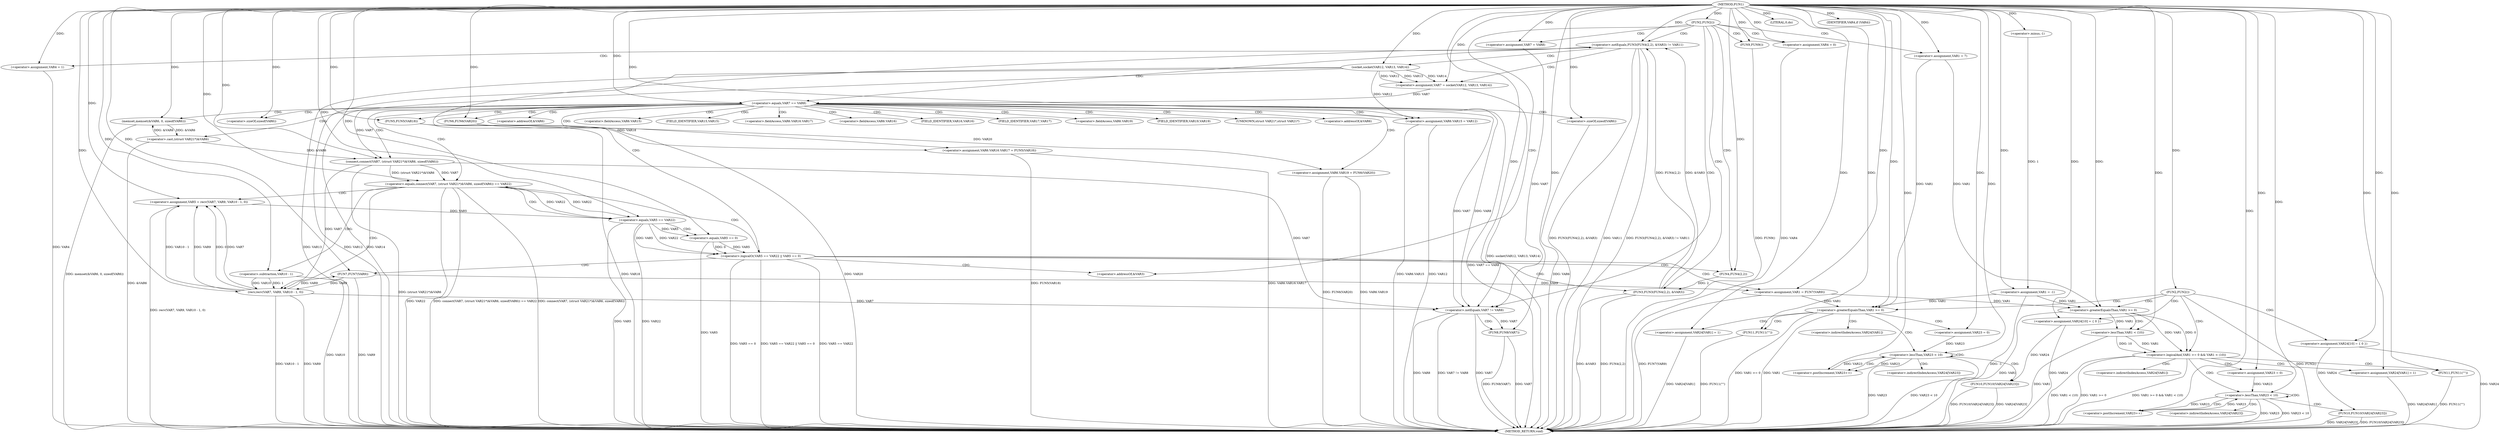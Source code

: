 digraph FUN1 {  
"1000100" [label = "(METHOD,FUN1)" ]
"1000304" [label = "(METHOD_RETURN,void)" ]
"1000103" [label = "(<operator>.assignment,VAR1 = -1)" ]
"1000105" [label = "(<operator>.minus,-1)" ]
"1000108" [label = "(FUN2,FUN2())" ]
"1000113" [label = "(<operator>.assignment,VAR4 = 0)" ]
"1000119" [label = "(<operator>.assignment,VAR7 = VAR8)" ]
"1000126" [label = "(<operator>.notEquals,FUN3(FUN4(2,2), &VAR3) != VAR11)" ]
"1000127" [label = "(FUN3,FUN3(FUN4(2,2), &VAR3))" ]
"1000128" [label = "(FUN4,FUN4(2,2))" ]
"1000136" [label = "(<operator>.assignment,VAR4 = 1)" ]
"1000139" [label = "(<operator>.assignment,VAR7 = socket(VAR12, VAR13, VAR14))" ]
"1000141" [label = "(socket,socket(VAR12, VAR13, VAR14))" ]
"1000146" [label = "(<operator>.equals,VAR7 == VAR8)" ]
"1000151" [label = "(memset,memset(&VAR6, 0, sizeof(VAR6)))" ]
"1000155" [label = "(<operator>.sizeOf,sizeof(VAR6))" ]
"1000157" [label = "(<operator>.assignment,VAR6.VAR15 = VAR12)" ]
"1000162" [label = "(<operator>.assignment,VAR6.VAR16.VAR17 = FUN5(VAR18))" ]
"1000168" [label = "(FUN5,FUN5(VAR18))" ]
"1000170" [label = "(<operator>.assignment,VAR6.VAR19 = FUN6(VAR20))" ]
"1000174" [label = "(FUN6,FUN6(VAR20))" ]
"1000177" [label = "(<operator>.equals,connect(VAR7, (struct VAR21*)&VAR6, sizeof(VAR6)) == VAR22)" ]
"1000178" [label = "(connect,connect(VAR7, (struct VAR21*)&VAR6, sizeof(VAR6)))" ]
"1000180" [label = "(<operator>.cast,(struct VAR21*)&VAR6)" ]
"1000184" [label = "(<operator>.sizeOf,sizeof(VAR6))" ]
"1000189" [label = "(<operator>.assignment,VAR5 = recv(VAR7, VAR9, VAR10 - 1, 0))" ]
"1000191" [label = "(recv,recv(VAR7, VAR9, VAR10 - 1, 0))" ]
"1000194" [label = "(<operator>.subtraction,VAR10 - 1)" ]
"1000199" [label = "(<operator>.logicalOr,VAR5 == VAR22 || VAR5 == 0)" ]
"1000200" [label = "(<operator>.equals,VAR5 == VAR22)" ]
"1000203" [label = "(<operator>.equals,VAR5 == 0)" ]
"1000208" [label = "(<operator>.assignment,VAR1 = FUN7(VAR9))" ]
"1000210" [label = "(FUN7,FUN7(VAR9))" ]
"1000212" [label = "(LITERAL,0,do)" ]
"1000214" [label = "(<operator>.notEquals,VAR7 != VAR8)" ]
"1000218" [label = "(FUN8,FUN8(VAR7))" ]
"1000221" [label = "(IDENTIFIER,VAR4,if (VAR4))" ]
"1000223" [label = "(FUN9,FUN9())" ]
"1000226" [label = "(<operator>.assignment,VAR1 = 7)" ]
"1000230" [label = "(FUN2,FUN2())" ]
"1000235" [label = "(<operator>.assignment,VAR24[10] = { 0 })" ]
"1000238" [label = "(<operator>.greaterEqualsThan,VAR1 >= 0)" ]
"1000242" [label = "(<operator>.assignment,VAR24[VAR1] = 1)" ]
"1000248" [label = "(<operator>.assignment,VAR23 = 0)" ]
"1000251" [label = "(<operator>.lessThan,VAR23 < 10)" ]
"1000254" [label = "(<operator>.postIncrement,VAR23++)" ]
"1000257" [label = "(FUN10,FUN10(VAR24[VAR23]))" ]
"1000263" [label = "(FUN11,FUN11(\"\"))" ]
"1000270" [label = "(<operator>.assignment,VAR24[10] = { 0 })" ]
"1000273" [label = "(<operator>.logicalAnd,VAR1 >= 0 && VAR1 < (10))" ]
"1000274" [label = "(<operator>.greaterEqualsThan,VAR1 >= 0)" ]
"1000277" [label = "(<operator>.lessThan,VAR1 < (10))" ]
"1000281" [label = "(<operator>.assignment,VAR24[VAR1] = 1)" ]
"1000287" [label = "(<operator>.assignment,VAR23 = 0)" ]
"1000290" [label = "(<operator>.lessThan,VAR23 < 10)" ]
"1000293" [label = "(<operator>.postIncrement,VAR23++)" ]
"1000296" [label = "(FUN10,FUN10(VAR24[VAR23]))" ]
"1000302" [label = "(FUN11,FUN11(\"\"))" ]
"1000131" [label = "(<operator>.addressOf,&VAR3)" ]
"1000152" [label = "(<operator>.addressOf,&VAR6)" ]
"1000158" [label = "(<operator>.fieldAccess,VAR6.VAR15)" ]
"1000160" [label = "(FIELD_IDENTIFIER,VAR15,VAR15)" ]
"1000163" [label = "(<operator>.fieldAccess,VAR6.VAR16.VAR17)" ]
"1000164" [label = "(<operator>.fieldAccess,VAR6.VAR16)" ]
"1000166" [label = "(FIELD_IDENTIFIER,VAR16,VAR16)" ]
"1000167" [label = "(FIELD_IDENTIFIER,VAR17,VAR17)" ]
"1000171" [label = "(<operator>.fieldAccess,VAR6.VAR19)" ]
"1000173" [label = "(FIELD_IDENTIFIER,VAR19,VAR19)" ]
"1000181" [label = "(UNKNOWN,struct VAR21*,struct VAR21*)" ]
"1000182" [label = "(<operator>.addressOf,&VAR6)" ]
"1000243" [label = "(<operator>.indirectIndexAccess,VAR24[VAR1])" ]
"1000258" [label = "(<operator>.indirectIndexAccess,VAR24[VAR23])" ]
"1000282" [label = "(<operator>.indirectIndexAccess,VAR24[VAR1])" ]
"1000297" [label = "(<operator>.indirectIndexAccess,VAR24[VAR23])" ]
  "1000141" -> "1000304"  [ label = "DDG: VAR12"] 
  "1000184" -> "1000304"  [ label = "DDG: VAR6"] 
  "1000126" -> "1000304"  [ label = "DDG: FUN3(FUN4(2,2), &VAR3)"] 
  "1000126" -> "1000304"  [ label = "DDG: VAR11"] 
  "1000296" -> "1000304"  [ label = "DDG: VAR24[VAR23]"] 
  "1000127" -> "1000304"  [ label = "DDG: FUN4(2,2)"] 
  "1000180" -> "1000304"  [ label = "DDG: &VAR6"] 
  "1000177" -> "1000304"  [ label = "DDG: connect(VAR7, (struct VAR21*)&VAR6, sizeof(VAR6))"] 
  "1000162" -> "1000304"  [ label = "DDG: FUN5(VAR18)"] 
  "1000177" -> "1000304"  [ label = "DDG: VAR22"] 
  "1000126" -> "1000304"  [ label = "DDG: FUN3(FUN4(2,2), &VAR3) != VAR11"] 
  "1000290" -> "1000304"  [ label = "DDG: VAR23"] 
  "1000251" -> "1000304"  [ label = "DDG: VAR23 < 10"] 
  "1000191" -> "1000304"  [ label = "DDG: VAR10 - 1"] 
  "1000200" -> "1000304"  [ label = "DDG: VAR5"] 
  "1000223" -> "1000304"  [ label = "DDG: FUN9()"] 
  "1000281" -> "1000304"  [ label = "DDG: VAR24[VAR1]"] 
  "1000208" -> "1000304"  [ label = "DDG: FUN7(VAR9)"] 
  "1000235" -> "1000304"  [ label = "DDG: VAR24"] 
  "1000151" -> "1000304"  [ label = "DDG: memset(&VAR6, 0, sizeof(VAR6))"] 
  "1000238" -> "1000304"  [ label = "DDG: VAR1"] 
  "1000274" -> "1000304"  [ label = "DDG: VAR1"] 
  "1000290" -> "1000304"  [ label = "DDG: VAR23 < 10"] 
  "1000168" -> "1000304"  [ label = "DDG: VAR18"] 
  "1000199" -> "1000304"  [ label = "DDG: VAR5 == VAR22"] 
  "1000214" -> "1000304"  [ label = "DDG: VAR8"] 
  "1000296" -> "1000304"  [ label = "DDG: FUN10(VAR24[VAR23])"] 
  "1000103" -> "1000304"  [ label = "DDG: -1"] 
  "1000218" -> "1000304"  [ label = "DDG: VAR7"] 
  "1000214" -> "1000304"  [ label = "DDG: VAR7 != VAR8"] 
  "1000238" -> "1000304"  [ label = "DDG: VAR1 >= 0"] 
  "1000113" -> "1000304"  [ label = "DDG: VAR4"] 
  "1000139" -> "1000304"  [ label = "DDG: socket(VAR12, VAR13, VAR14)"] 
  "1000194" -> "1000304"  [ label = "DDG: VAR10"] 
  "1000251" -> "1000304"  [ label = "DDG: VAR23"] 
  "1000141" -> "1000304"  [ label = "DDG: VAR14"] 
  "1000157" -> "1000304"  [ label = "DDG: VAR6.VAR15"] 
  "1000189" -> "1000304"  [ label = "DDG: recv(VAR7, VAR9, VAR10 - 1, 0)"] 
  "1000273" -> "1000304"  [ label = "DDG: VAR1 >= 0"] 
  "1000263" -> "1000304"  [ label = "DDG: FUN11(\"\")"] 
  "1000178" -> "1000304"  [ label = "DDG: (struct VAR21*)&VAR6"] 
  "1000218" -> "1000304"  [ label = "DDG: FUN8(VAR7)"] 
  "1000199" -> "1000304"  [ label = "DDG: VAR5 == 0"] 
  "1000257" -> "1000304"  [ label = "DDG: VAR24[VAR23]"] 
  "1000302" -> "1000304"  [ label = "DDG: FUN11(\"\")"] 
  "1000277" -> "1000304"  [ label = "DDG: VAR1"] 
  "1000199" -> "1000304"  [ label = "DDG: VAR5 == VAR22 || VAR5 == 0"] 
  "1000273" -> "1000304"  [ label = "DDG: VAR1 >= 0 && VAR1 < (10)"] 
  "1000191" -> "1000304"  [ label = "DDG: VAR9"] 
  "1000210" -> "1000304"  [ label = "DDG: VAR9"] 
  "1000273" -> "1000304"  [ label = "DDG: VAR1 < (10)"] 
  "1000170" -> "1000304"  [ label = "DDG: VAR6.VAR19"] 
  "1000141" -> "1000304"  [ label = "DDG: VAR13"] 
  "1000230" -> "1000304"  [ label = "DDG: FUN2()"] 
  "1000214" -> "1000304"  [ label = "DDG: VAR7"] 
  "1000177" -> "1000304"  [ label = "DDG: connect(VAR7, (struct VAR21*)&VAR6, sizeof(VAR6)) == VAR22"] 
  "1000257" -> "1000304"  [ label = "DDG: FUN10(VAR24[VAR23])"] 
  "1000162" -> "1000304"  [ label = "DDG: VAR6.VAR16.VAR17"] 
  "1000146" -> "1000304"  [ label = "DDG: VAR7 == VAR8"] 
  "1000157" -> "1000304"  [ label = "DDG: VAR12"] 
  "1000270" -> "1000304"  [ label = "DDG: VAR24"] 
  "1000170" -> "1000304"  [ label = "DDG: FUN6(VAR20)"] 
  "1000136" -> "1000304"  [ label = "DDG: VAR4"] 
  "1000242" -> "1000304"  [ label = "DDG: VAR24[VAR1]"] 
  "1000174" -> "1000304"  [ label = "DDG: VAR20"] 
  "1000203" -> "1000304"  [ label = "DDG: VAR5"] 
  "1000127" -> "1000304"  [ label = "DDG: &VAR3"] 
  "1000200" -> "1000304"  [ label = "DDG: VAR22"] 
  "1000105" -> "1000103"  [ label = "DDG: 1"] 
  "1000100" -> "1000103"  [ label = "DDG: "] 
  "1000100" -> "1000105"  [ label = "DDG: "] 
  "1000100" -> "1000108"  [ label = "DDG: "] 
  "1000100" -> "1000113"  [ label = "DDG: "] 
  "1000100" -> "1000119"  [ label = "DDG: "] 
  "1000127" -> "1000126"  [ label = "DDG: FUN4(2,2)"] 
  "1000127" -> "1000126"  [ label = "DDG: &VAR3"] 
  "1000128" -> "1000127"  [ label = "DDG: 2"] 
  "1000100" -> "1000128"  [ label = "DDG: "] 
  "1000100" -> "1000126"  [ label = "DDG: "] 
  "1000100" -> "1000136"  [ label = "DDG: "] 
  "1000141" -> "1000139"  [ label = "DDG: VAR12"] 
  "1000141" -> "1000139"  [ label = "DDG: VAR13"] 
  "1000141" -> "1000139"  [ label = "DDG: VAR14"] 
  "1000100" -> "1000139"  [ label = "DDG: "] 
  "1000100" -> "1000141"  [ label = "DDG: "] 
  "1000139" -> "1000146"  [ label = "DDG: VAR7"] 
  "1000100" -> "1000146"  [ label = "DDG: "] 
  "1000180" -> "1000151"  [ label = "DDG: &VAR6"] 
  "1000100" -> "1000151"  [ label = "DDG: "] 
  "1000100" -> "1000155"  [ label = "DDG: "] 
  "1000141" -> "1000157"  [ label = "DDG: VAR12"] 
  "1000100" -> "1000157"  [ label = "DDG: "] 
  "1000168" -> "1000162"  [ label = "DDG: VAR18"] 
  "1000100" -> "1000168"  [ label = "DDG: "] 
  "1000174" -> "1000170"  [ label = "DDG: VAR20"] 
  "1000100" -> "1000174"  [ label = "DDG: "] 
  "1000178" -> "1000177"  [ label = "DDG: VAR7"] 
  "1000178" -> "1000177"  [ label = "DDG: (struct VAR21*)&VAR6"] 
  "1000146" -> "1000178"  [ label = "DDG: VAR7"] 
  "1000100" -> "1000178"  [ label = "DDG: "] 
  "1000180" -> "1000178"  [ label = "DDG: &VAR6"] 
  "1000151" -> "1000180"  [ label = "DDG: &VAR6"] 
  "1000100" -> "1000184"  [ label = "DDG: "] 
  "1000200" -> "1000177"  [ label = "DDG: VAR22"] 
  "1000100" -> "1000177"  [ label = "DDG: "] 
  "1000191" -> "1000189"  [ label = "DDG: VAR7"] 
  "1000191" -> "1000189"  [ label = "DDG: VAR9"] 
  "1000191" -> "1000189"  [ label = "DDG: VAR10 - 1"] 
  "1000191" -> "1000189"  [ label = "DDG: 0"] 
  "1000100" -> "1000189"  [ label = "DDG: "] 
  "1000178" -> "1000191"  [ label = "DDG: VAR7"] 
  "1000100" -> "1000191"  [ label = "DDG: "] 
  "1000210" -> "1000191"  [ label = "DDG: VAR9"] 
  "1000194" -> "1000191"  [ label = "DDG: VAR10"] 
  "1000194" -> "1000191"  [ label = "DDG: 1"] 
  "1000100" -> "1000194"  [ label = "DDG: "] 
  "1000200" -> "1000199"  [ label = "DDG: VAR5"] 
  "1000200" -> "1000199"  [ label = "DDG: VAR22"] 
  "1000189" -> "1000200"  [ label = "DDG: VAR5"] 
  "1000100" -> "1000200"  [ label = "DDG: "] 
  "1000177" -> "1000200"  [ label = "DDG: VAR22"] 
  "1000203" -> "1000199"  [ label = "DDG: VAR5"] 
  "1000203" -> "1000199"  [ label = "DDG: 0"] 
  "1000200" -> "1000203"  [ label = "DDG: VAR5"] 
  "1000100" -> "1000203"  [ label = "DDG: "] 
  "1000210" -> "1000208"  [ label = "DDG: VAR9"] 
  "1000100" -> "1000208"  [ label = "DDG: "] 
  "1000191" -> "1000210"  [ label = "DDG: VAR9"] 
  "1000100" -> "1000210"  [ label = "DDG: "] 
  "1000100" -> "1000212"  [ label = "DDG: "] 
  "1000178" -> "1000214"  [ label = "DDG: VAR7"] 
  "1000119" -> "1000214"  [ label = "DDG: VAR7"] 
  "1000146" -> "1000214"  [ label = "DDG: VAR7"] 
  "1000191" -> "1000214"  [ label = "DDG: VAR7"] 
  "1000100" -> "1000214"  [ label = "DDG: "] 
  "1000146" -> "1000214"  [ label = "DDG: VAR8"] 
  "1000214" -> "1000218"  [ label = "DDG: VAR7"] 
  "1000100" -> "1000218"  [ label = "DDG: "] 
  "1000100" -> "1000221"  [ label = "DDG: "] 
  "1000100" -> "1000223"  [ label = "DDG: "] 
  "1000100" -> "1000226"  [ label = "DDG: "] 
  "1000100" -> "1000230"  [ label = "DDG: "] 
  "1000100" -> "1000235"  [ label = "DDG: "] 
  "1000226" -> "1000238"  [ label = "DDG: VAR1"] 
  "1000208" -> "1000238"  [ label = "DDG: VAR1"] 
  "1000103" -> "1000238"  [ label = "DDG: VAR1"] 
  "1000100" -> "1000238"  [ label = "DDG: "] 
  "1000100" -> "1000242"  [ label = "DDG: "] 
  "1000100" -> "1000248"  [ label = "DDG: "] 
  "1000254" -> "1000251"  [ label = "DDG: VAR23"] 
  "1000248" -> "1000251"  [ label = "DDG: VAR23"] 
  "1000100" -> "1000251"  [ label = "DDG: "] 
  "1000251" -> "1000254"  [ label = "DDG: VAR23"] 
  "1000100" -> "1000254"  [ label = "DDG: "] 
  "1000235" -> "1000257"  [ label = "DDG: VAR24"] 
  "1000100" -> "1000263"  [ label = "DDG: "] 
  "1000100" -> "1000270"  [ label = "DDG: "] 
  "1000274" -> "1000273"  [ label = "DDG: VAR1"] 
  "1000274" -> "1000273"  [ label = "DDG: 0"] 
  "1000226" -> "1000274"  [ label = "DDG: VAR1"] 
  "1000208" -> "1000274"  [ label = "DDG: VAR1"] 
  "1000103" -> "1000274"  [ label = "DDG: VAR1"] 
  "1000100" -> "1000274"  [ label = "DDG: "] 
  "1000277" -> "1000273"  [ label = "DDG: VAR1"] 
  "1000277" -> "1000273"  [ label = "DDG: 10"] 
  "1000274" -> "1000277"  [ label = "DDG: VAR1"] 
  "1000100" -> "1000277"  [ label = "DDG: "] 
  "1000100" -> "1000281"  [ label = "DDG: "] 
  "1000100" -> "1000287"  [ label = "DDG: "] 
  "1000293" -> "1000290"  [ label = "DDG: VAR23"] 
  "1000287" -> "1000290"  [ label = "DDG: VAR23"] 
  "1000100" -> "1000290"  [ label = "DDG: "] 
  "1000290" -> "1000293"  [ label = "DDG: VAR23"] 
  "1000100" -> "1000293"  [ label = "DDG: "] 
  "1000270" -> "1000296"  [ label = "DDG: VAR24"] 
  "1000100" -> "1000302"  [ label = "DDG: "] 
  "1000108" -> "1000127"  [ label = "CDG: "] 
  "1000108" -> "1000128"  [ label = "CDG: "] 
  "1000108" -> "1000214"  [ label = "CDG: "] 
  "1000108" -> "1000126"  [ label = "CDG: "] 
  "1000108" -> "1000226"  [ label = "CDG: "] 
  "1000108" -> "1000119"  [ label = "CDG: "] 
  "1000108" -> "1000131"  [ label = "CDG: "] 
  "1000108" -> "1000113"  [ label = "CDG: "] 
  "1000108" -> "1000223"  [ label = "CDG: "] 
  "1000126" -> "1000141"  [ label = "CDG: "] 
  "1000126" -> "1000139"  [ label = "CDG: "] 
  "1000126" -> "1000146"  [ label = "CDG: "] 
  "1000126" -> "1000136"  [ label = "CDG: "] 
  "1000146" -> "1000164"  [ label = "CDG: "] 
  "1000146" -> "1000174"  [ label = "CDG: "] 
  "1000146" -> "1000182"  [ label = "CDG: "] 
  "1000146" -> "1000166"  [ label = "CDG: "] 
  "1000146" -> "1000180"  [ label = "CDG: "] 
  "1000146" -> "1000157"  [ label = "CDG: "] 
  "1000146" -> "1000167"  [ label = "CDG: "] 
  "1000146" -> "1000151"  [ label = "CDG: "] 
  "1000146" -> "1000160"  [ label = "CDG: "] 
  "1000146" -> "1000152"  [ label = "CDG: "] 
  "1000146" -> "1000163"  [ label = "CDG: "] 
  "1000146" -> "1000168"  [ label = "CDG: "] 
  "1000146" -> "1000178"  [ label = "CDG: "] 
  "1000146" -> "1000173"  [ label = "CDG: "] 
  "1000146" -> "1000158"  [ label = "CDG: "] 
  "1000146" -> "1000155"  [ label = "CDG: "] 
  "1000146" -> "1000170"  [ label = "CDG: "] 
  "1000146" -> "1000171"  [ label = "CDG: "] 
  "1000146" -> "1000184"  [ label = "CDG: "] 
  "1000146" -> "1000177"  [ label = "CDG: "] 
  "1000146" -> "1000162"  [ label = "CDG: "] 
  "1000146" -> "1000181"  [ label = "CDG: "] 
  "1000177" -> "1000200"  [ label = "CDG: "] 
  "1000177" -> "1000191"  [ label = "CDG: "] 
  "1000177" -> "1000199"  [ label = "CDG: "] 
  "1000177" -> "1000194"  [ label = "CDG: "] 
  "1000177" -> "1000189"  [ label = "CDG: "] 
  "1000199" -> "1000208"  [ label = "CDG: "] 
  "1000199" -> "1000210"  [ label = "CDG: "] 
  "1000199" -> "1000127"  [ label = "CDG: "] 
  "1000199" -> "1000128"  [ label = "CDG: "] 
  "1000199" -> "1000126"  [ label = "CDG: "] 
  "1000199" -> "1000131"  [ label = "CDG: "] 
  "1000200" -> "1000203"  [ label = "CDG: "] 
  "1000214" -> "1000218"  [ label = "CDG: "] 
  "1000230" -> "1000238"  [ label = "CDG: "] 
  "1000230" -> "1000274"  [ label = "CDG: "] 
  "1000230" -> "1000235"  [ label = "CDG: "] 
  "1000230" -> "1000273"  [ label = "CDG: "] 
  "1000230" -> "1000270"  [ label = "CDG: "] 
  "1000238" -> "1000243"  [ label = "CDG: "] 
  "1000238" -> "1000251"  [ label = "CDG: "] 
  "1000238" -> "1000242"  [ label = "CDG: "] 
  "1000238" -> "1000248"  [ label = "CDG: "] 
  "1000238" -> "1000263"  [ label = "CDG: "] 
  "1000251" -> "1000258"  [ label = "CDG: "] 
  "1000251" -> "1000251"  [ label = "CDG: "] 
  "1000251" -> "1000254"  [ label = "CDG: "] 
  "1000251" -> "1000257"  [ label = "CDG: "] 
  "1000273" -> "1000302"  [ label = "CDG: "] 
  "1000273" -> "1000281"  [ label = "CDG: "] 
  "1000273" -> "1000282"  [ label = "CDG: "] 
  "1000273" -> "1000290"  [ label = "CDG: "] 
  "1000273" -> "1000287"  [ label = "CDG: "] 
  "1000274" -> "1000277"  [ label = "CDG: "] 
  "1000290" -> "1000293"  [ label = "CDG: "] 
  "1000290" -> "1000297"  [ label = "CDG: "] 
  "1000290" -> "1000290"  [ label = "CDG: "] 
  "1000290" -> "1000296"  [ label = "CDG: "] 
}
